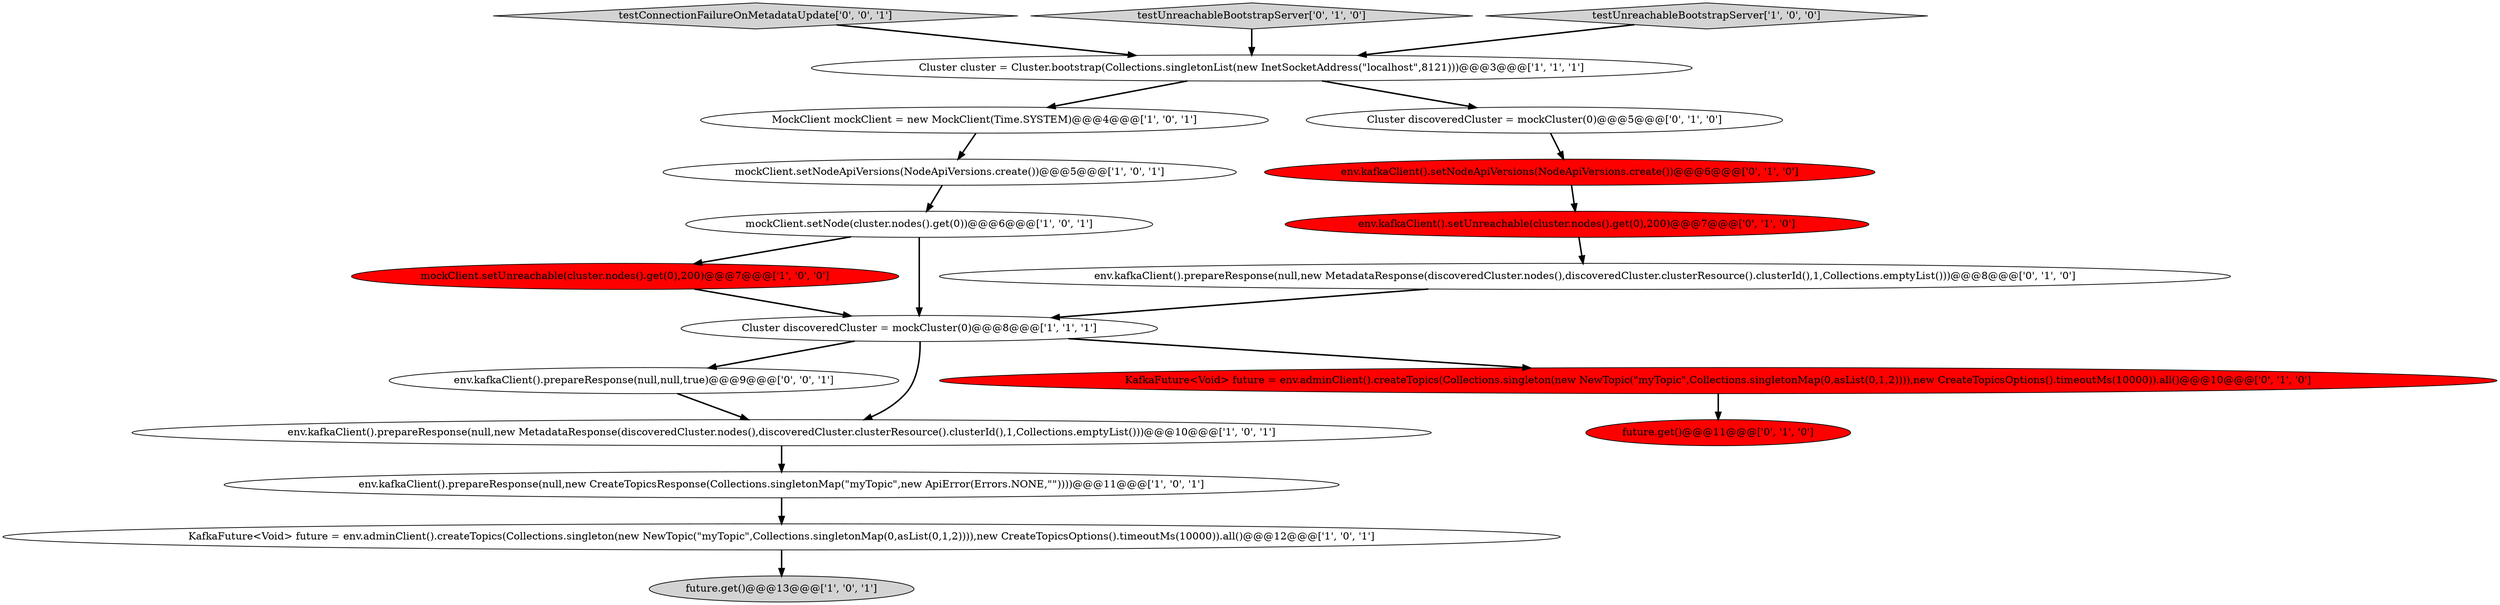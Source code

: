 digraph {
7 [style = filled, label = "mockClient.setUnreachable(cluster.nodes().get(0),200)@@@7@@@['1', '0', '0']", fillcolor = red, shape = ellipse image = "AAA1AAABBB1BBB"];
11 [style = filled, label = "future.get()@@@11@@@['0', '1', '0']", fillcolor = red, shape = ellipse image = "AAA1AAABBB2BBB"];
18 [style = filled, label = "testConnectionFailureOnMetadataUpdate['0', '0', '1']", fillcolor = lightgray, shape = diamond image = "AAA0AAABBB3BBB"];
19 [style = filled, label = "env.kafkaClient().prepareResponse(null,null,true)@@@9@@@['0', '0', '1']", fillcolor = white, shape = ellipse image = "AAA0AAABBB3BBB"];
3 [style = filled, label = "MockClient mockClient = new MockClient(Time.SYSTEM)@@@4@@@['1', '0', '1']", fillcolor = white, shape = ellipse image = "AAA0AAABBB1BBB"];
12 [style = filled, label = "testUnreachableBootstrapServer['0', '1', '0']", fillcolor = lightgray, shape = diamond image = "AAA0AAABBB2BBB"];
15 [style = filled, label = "KafkaFuture<Void> future = env.adminClient().createTopics(Collections.singleton(new NewTopic(\"myTopic\",Collections.singletonMap(0,asList(0,1,2)))),new CreateTopicsOptions().timeoutMs(10000)).all()@@@10@@@['0', '1', '0']", fillcolor = red, shape = ellipse image = "AAA1AAABBB2BBB"];
2 [style = filled, label = "mockClient.setNode(cluster.nodes().get(0))@@@6@@@['1', '0', '1']", fillcolor = white, shape = ellipse image = "AAA0AAABBB1BBB"];
9 [style = filled, label = "env.kafkaClient().prepareResponse(null,new CreateTopicsResponse(Collections.singletonMap(\"myTopic\",new ApiError(Errors.NONE,\"\"))))@@@11@@@['1', '0', '1']", fillcolor = white, shape = ellipse image = "AAA0AAABBB1BBB"];
14 [style = filled, label = "env.kafkaClient().prepareResponse(null,new MetadataResponse(discoveredCluster.nodes(),discoveredCluster.clusterResource().clusterId(),1,Collections.emptyList()))@@@8@@@['0', '1', '0']", fillcolor = white, shape = ellipse image = "AAA0AAABBB2BBB"];
4 [style = filled, label = "mockClient.setNodeApiVersions(NodeApiVersions.create())@@@5@@@['1', '0', '1']", fillcolor = white, shape = ellipse image = "AAA0AAABBB1BBB"];
8 [style = filled, label = "env.kafkaClient().prepareResponse(null,new MetadataResponse(discoveredCluster.nodes(),discoveredCluster.clusterResource().clusterId(),1,Collections.emptyList()))@@@10@@@['1', '0', '1']", fillcolor = white, shape = ellipse image = "AAA0AAABBB1BBB"];
10 [style = filled, label = "KafkaFuture<Void> future = env.adminClient().createTopics(Collections.singleton(new NewTopic(\"myTopic\",Collections.singletonMap(0,asList(0,1,2)))),new CreateTopicsOptions().timeoutMs(10000)).all()@@@12@@@['1', '0', '1']", fillcolor = white, shape = ellipse image = "AAA0AAABBB1BBB"];
1 [style = filled, label = "Cluster cluster = Cluster.bootstrap(Collections.singletonList(new InetSocketAddress(\"localhost\",8121)))@@@3@@@['1', '1', '1']", fillcolor = white, shape = ellipse image = "AAA0AAABBB1BBB"];
5 [style = filled, label = "testUnreachableBootstrapServer['1', '0', '0']", fillcolor = lightgray, shape = diamond image = "AAA0AAABBB1BBB"];
17 [style = filled, label = "Cluster discoveredCluster = mockCluster(0)@@@5@@@['0', '1', '0']", fillcolor = white, shape = ellipse image = "AAA0AAABBB2BBB"];
13 [style = filled, label = "env.kafkaClient().setNodeApiVersions(NodeApiVersions.create())@@@6@@@['0', '1', '0']", fillcolor = red, shape = ellipse image = "AAA1AAABBB2BBB"];
6 [style = filled, label = "future.get()@@@13@@@['1', '0', '1']", fillcolor = lightgray, shape = ellipse image = "AAA0AAABBB1BBB"];
0 [style = filled, label = "Cluster discoveredCluster = mockCluster(0)@@@8@@@['1', '1', '1']", fillcolor = white, shape = ellipse image = "AAA0AAABBB1BBB"];
16 [style = filled, label = "env.kafkaClient().setUnreachable(cluster.nodes().get(0),200)@@@7@@@['0', '1', '0']", fillcolor = red, shape = ellipse image = "AAA1AAABBB2BBB"];
0->19 [style = bold, label=""];
1->3 [style = bold, label=""];
7->0 [style = bold, label=""];
4->2 [style = bold, label=""];
9->10 [style = bold, label=""];
12->1 [style = bold, label=""];
3->4 [style = bold, label=""];
10->6 [style = bold, label=""];
13->16 [style = bold, label=""];
0->15 [style = bold, label=""];
19->8 [style = bold, label=""];
1->17 [style = bold, label=""];
5->1 [style = bold, label=""];
2->0 [style = bold, label=""];
15->11 [style = bold, label=""];
14->0 [style = bold, label=""];
18->1 [style = bold, label=""];
0->8 [style = bold, label=""];
8->9 [style = bold, label=""];
16->14 [style = bold, label=""];
17->13 [style = bold, label=""];
2->7 [style = bold, label=""];
}
